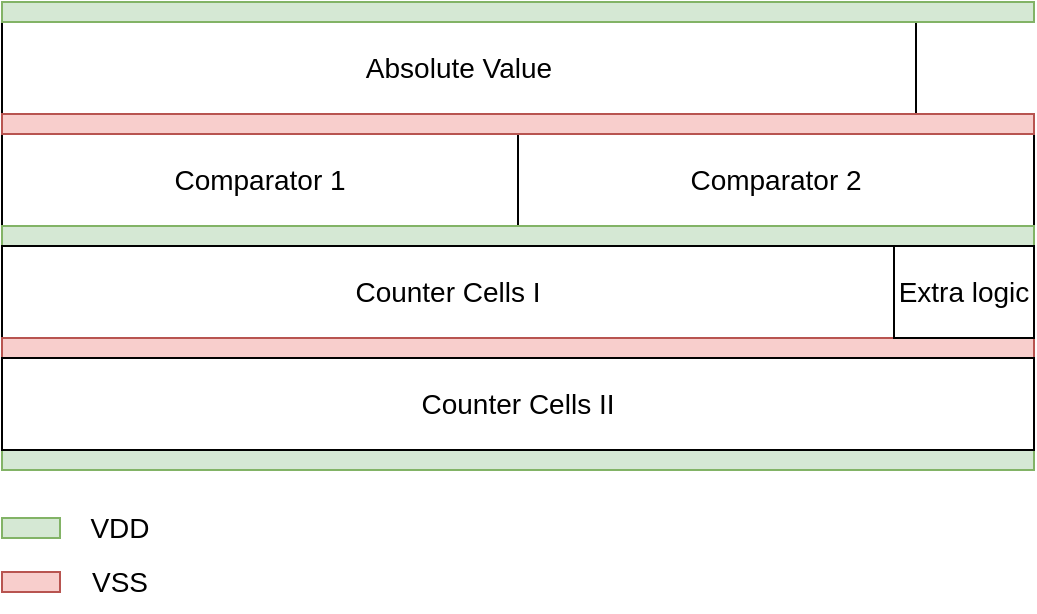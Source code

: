 <mxfile version="24.5.4" type="device">
  <diagram name="Página-1" id="6N4ghU3XD4_eBbLX5zBG">
    <mxGraphModel dx="1834" dy="796" grid="0" gridSize="10" guides="1" tooltips="1" connect="1" arrows="1" fold="1" page="0" pageScale="1" pageWidth="827" pageHeight="1169" math="0" shadow="0">
      <root>
        <mxCell id="0" />
        <mxCell id="1" parent="0" />
        <mxCell id="cBBn105AXEk_PVuYCyfV-1" value="&lt;font style=&quot;font-size: 14px;&quot;&gt;Absolute Value&lt;/font&gt;" style="rounded=0;whiteSpace=wrap;html=1;" vertex="1" parent="1">
          <mxGeometry x="-91" y="38" width="457" height="46" as="geometry" />
        </mxCell>
        <mxCell id="cBBn105AXEk_PVuYCyfV-2" value="&lt;span style=&quot;font-size: 14px;&quot;&gt;Comparator 1&lt;/span&gt;" style="rounded=0;whiteSpace=wrap;html=1;" vertex="1" parent="1">
          <mxGeometry x="-91" y="94" width="258" height="46" as="geometry" />
        </mxCell>
        <mxCell id="cBBn105AXEk_PVuYCyfV-3" value="&lt;span style=&quot;font-size: 14px;&quot;&gt;Comparator 2&lt;/span&gt;" style="rounded=0;whiteSpace=wrap;html=1;" vertex="1" parent="1">
          <mxGeometry x="167" y="94" width="258" height="46" as="geometry" />
        </mxCell>
        <mxCell id="cBBn105AXEk_PVuYCyfV-5" value="" style="rounded=0;whiteSpace=wrap;html=1;fillColor=#d5e8d4;strokeColor=#82b366;" vertex="1" parent="1">
          <mxGeometry x="-91" y="28" width="516" height="10" as="geometry" />
        </mxCell>
        <mxCell id="cBBn105AXEk_PVuYCyfV-6" value="" style="rounded=0;whiteSpace=wrap;html=1;fillColor=#f8cecc;strokeColor=#b85450;" vertex="1" parent="1">
          <mxGeometry x="-91" y="84" width="516" height="10" as="geometry" />
        </mxCell>
        <mxCell id="cBBn105AXEk_PVuYCyfV-7" value="" style="rounded=0;whiteSpace=wrap;html=1;fillColor=#d5e8d4;strokeColor=#82b366;" vertex="1" parent="1">
          <mxGeometry x="-91" y="140" width="516" height="10" as="geometry" />
        </mxCell>
        <mxCell id="cBBn105AXEk_PVuYCyfV-9" value="&lt;font style=&quot;font-size: 14px;&quot;&gt;Counter Cells I&lt;/font&gt;" style="rounded=0;whiteSpace=wrap;html=1;" vertex="1" parent="1">
          <mxGeometry x="-91" y="150" width="446" height="46" as="geometry" />
        </mxCell>
        <mxCell id="cBBn105AXEk_PVuYCyfV-10" value="" style="rounded=0;whiteSpace=wrap;html=1;fillColor=#f8cecc;strokeColor=#b85450;" vertex="1" parent="1">
          <mxGeometry x="-91" y="196" width="516" height="10" as="geometry" />
        </mxCell>
        <mxCell id="cBBn105AXEk_PVuYCyfV-11" value="" style="rounded=0;whiteSpace=wrap;html=1;fillColor=#d5e8d4;strokeColor=#82b366;" vertex="1" parent="1">
          <mxGeometry x="-91" y="252" width="516" height="10" as="geometry" />
        </mxCell>
        <mxCell id="cBBn105AXEk_PVuYCyfV-12" value="&lt;font style=&quot;font-size: 14px;&quot;&gt;Counter Cells II&lt;/font&gt;" style="rounded=0;whiteSpace=wrap;html=1;" vertex="1" parent="1">
          <mxGeometry x="-91" y="206" width="516" height="46" as="geometry" />
        </mxCell>
        <mxCell id="cBBn105AXEk_PVuYCyfV-13" value="&lt;font style=&quot;font-size: 14px;&quot;&gt;Extra logic&lt;/font&gt;" style="rounded=0;whiteSpace=wrap;html=1;" vertex="1" parent="1">
          <mxGeometry x="355" y="150" width="70" height="46" as="geometry" />
        </mxCell>
        <mxCell id="cBBn105AXEk_PVuYCyfV-14" value="" style="rounded=0;whiteSpace=wrap;html=1;fillColor=#d5e8d4;strokeColor=#82b366;" vertex="1" parent="1">
          <mxGeometry x="-91" y="286" width="29" height="10" as="geometry" />
        </mxCell>
        <mxCell id="cBBn105AXEk_PVuYCyfV-15" value="&lt;font style=&quot;font-size: 14px;&quot;&gt;VDD&lt;/font&gt;" style="text;html=1;align=center;verticalAlign=middle;whiteSpace=wrap;rounded=0;" vertex="1" parent="1">
          <mxGeometry x="-62" y="276" width="60" height="30" as="geometry" />
        </mxCell>
        <mxCell id="cBBn105AXEk_PVuYCyfV-16" value="" style="rounded=0;whiteSpace=wrap;html=1;fillColor=#f8cecc;strokeColor=#b85450;" vertex="1" parent="1">
          <mxGeometry x="-91" y="313" width="29" height="10" as="geometry" />
        </mxCell>
        <mxCell id="cBBn105AXEk_PVuYCyfV-17" value="&lt;font style=&quot;font-size: 14px;&quot;&gt;VSS&lt;/font&gt;" style="text;html=1;align=center;verticalAlign=middle;whiteSpace=wrap;rounded=0;" vertex="1" parent="1">
          <mxGeometry x="-62" y="303" width="60" height="30" as="geometry" />
        </mxCell>
      </root>
    </mxGraphModel>
  </diagram>
</mxfile>
